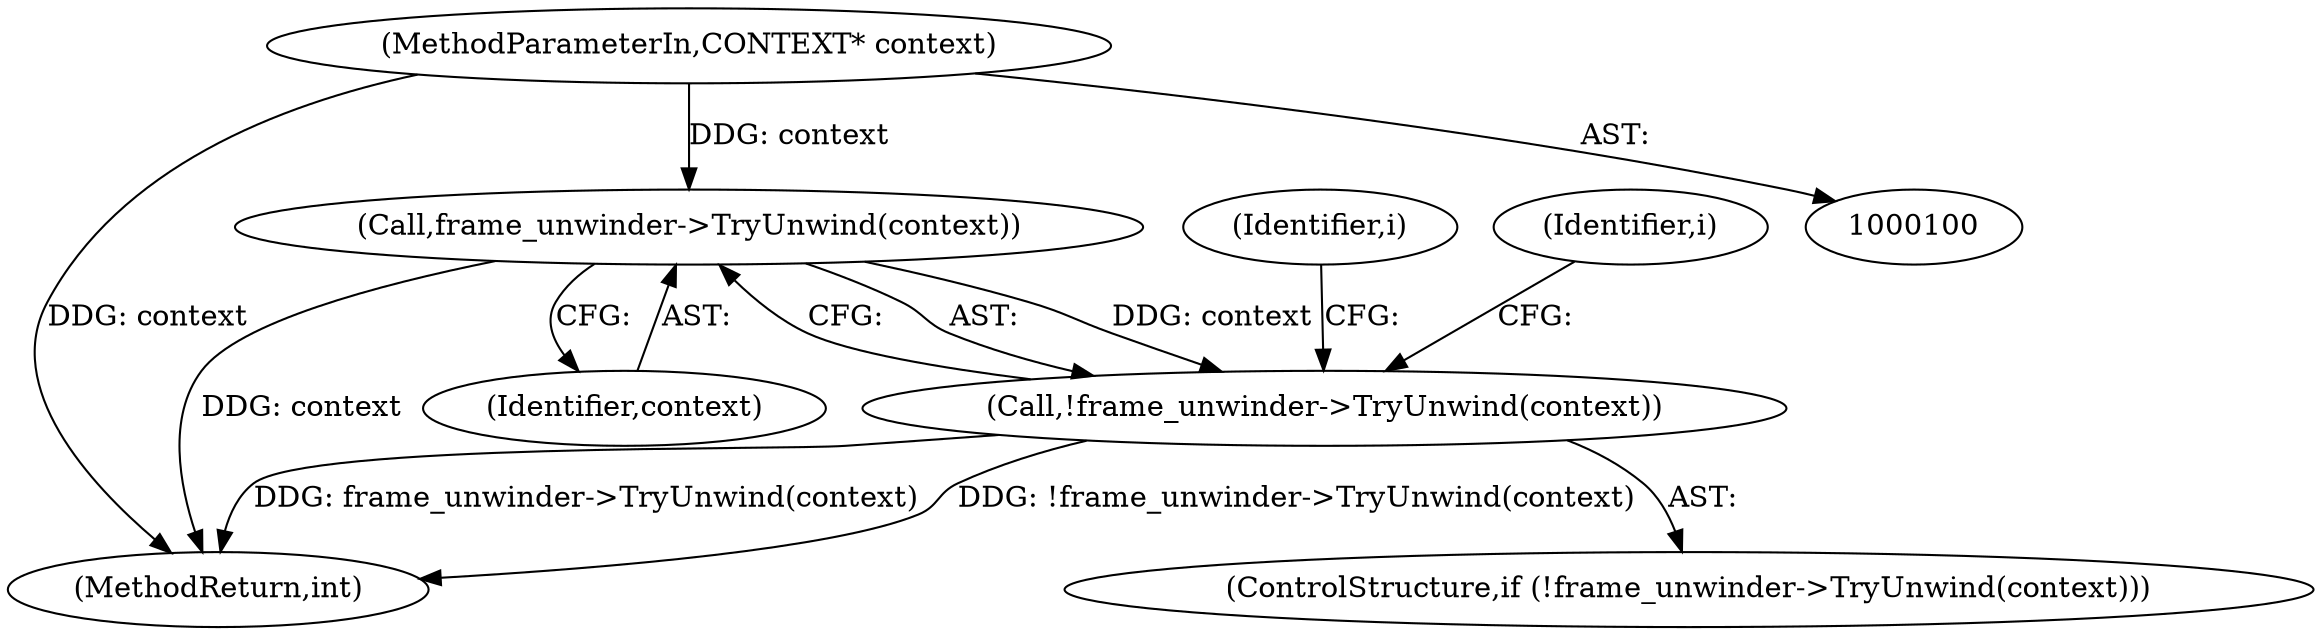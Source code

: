 digraph "1_Chrome_0fb75f1e468fe9054be3b3d3d5b9bf9a66e4199d_0@pointer" {
"1000101" [label="(MethodParameterIn,CONTEXT* context)"];
"1000132" [label="(Call,frame_unwinder->TryUnwind(context))"];
"1000131" [label="(Call,!frame_unwinder->TryUnwind(context))"];
"1000140" [label="(MethodReturn,int)"];
"1000132" [label="(Call,frame_unwinder->TryUnwind(context))"];
"1000136" [label="(Identifier,i)"];
"1000133" [label="(Identifier,context)"];
"1000119" [label="(Identifier,i)"];
"1000101" [label="(MethodParameterIn,CONTEXT* context)"];
"1000131" [label="(Call,!frame_unwinder->TryUnwind(context))"];
"1000130" [label="(ControlStructure,if (!frame_unwinder->TryUnwind(context)))"];
"1000101" -> "1000100"  [label="AST: "];
"1000101" -> "1000140"  [label="DDG: context"];
"1000101" -> "1000132"  [label="DDG: context"];
"1000132" -> "1000131"  [label="AST: "];
"1000132" -> "1000133"  [label="CFG: "];
"1000133" -> "1000132"  [label="AST: "];
"1000131" -> "1000132"  [label="CFG: "];
"1000132" -> "1000140"  [label="DDG: context"];
"1000132" -> "1000131"  [label="DDG: context"];
"1000131" -> "1000130"  [label="AST: "];
"1000136" -> "1000131"  [label="CFG: "];
"1000119" -> "1000131"  [label="CFG: "];
"1000131" -> "1000140"  [label="DDG: frame_unwinder->TryUnwind(context)"];
"1000131" -> "1000140"  [label="DDG: !frame_unwinder->TryUnwind(context)"];
}
